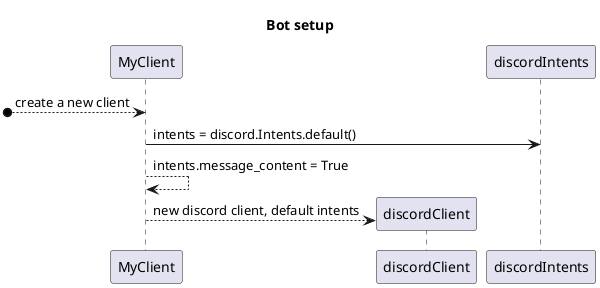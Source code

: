 @startuml

title Bot setup

participant MyClient as client
participant discordClient as discordCl
participant discordIntents as discordIn


[o--> client**: create a new client

client-> discordIn: intents = discord.Intents.default()

client --> client: intents.message_content = True

client--> discordCl**: new discord client, default intents

@enduml